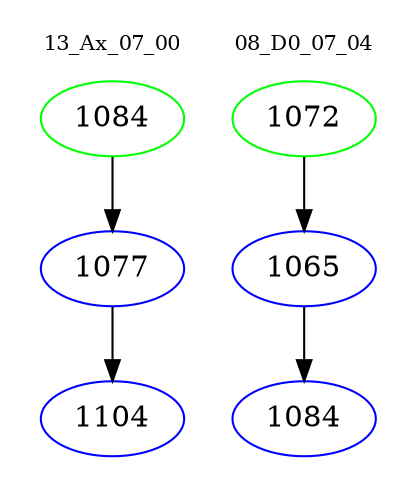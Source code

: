 digraph{
subgraph cluster_0 {
color = white
label = "13_Ax_07_00";
fontsize=10;
T0_1084 [label="1084", color="green"]
T0_1084 -> T0_1077 [color="black"]
T0_1077 [label="1077", color="blue"]
T0_1077 -> T0_1104 [color="black"]
T0_1104 [label="1104", color="blue"]
}
subgraph cluster_1 {
color = white
label = "08_D0_07_04";
fontsize=10;
T1_1072 [label="1072", color="green"]
T1_1072 -> T1_1065 [color="black"]
T1_1065 [label="1065", color="blue"]
T1_1065 -> T1_1084 [color="black"]
T1_1084 [label="1084", color="blue"]
}
}
